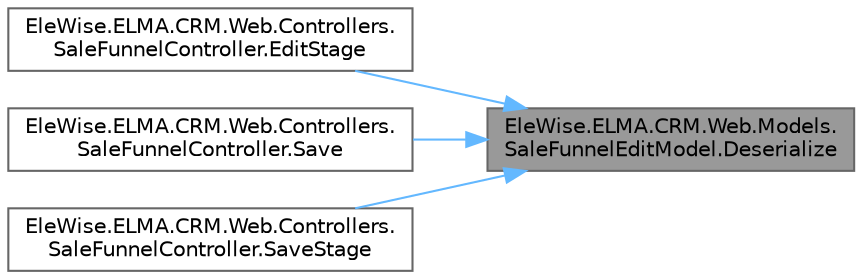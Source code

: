 digraph "EleWise.ELMA.CRM.Web.Models.SaleFunnelEditModel.Deserialize"
{
 // LATEX_PDF_SIZE
  bgcolor="transparent";
  edge [fontname=Helvetica,fontsize=10,labelfontname=Helvetica,labelfontsize=10];
  node [fontname=Helvetica,fontsize=10,shape=box,height=0.2,width=0.4];
  rankdir="RL";
  Node1 [id="Node000001",label="EleWise.ELMA.CRM.Web.Models.\lSaleFunnelEditModel.Deserialize",height=0.2,width=0.4,color="gray40", fillcolor="grey60", style="filled", fontcolor="black",tooltip=" "];
  Node1 -> Node2 [id="edge1_Node000001_Node000002",dir="back",color="steelblue1",style="solid",tooltip=" "];
  Node2 [id="Node000002",label="EleWise.ELMA.CRM.Web.Controllers.\lSaleFunnelController.EditStage",height=0.2,width=0.4,color="grey40", fillcolor="white", style="filled",URL="$class_ele_wise_1_1_e_l_m_a_1_1_c_r_m_1_1_web_1_1_controllers_1_1_sale_funnel_controller.html#a236831a752218bf0d283b98162b37d12",tooltip=" "];
  Node1 -> Node3 [id="edge2_Node000001_Node000003",dir="back",color="steelblue1",style="solid",tooltip=" "];
  Node3 [id="Node000003",label="EleWise.ELMA.CRM.Web.Controllers.\lSaleFunnelController.Save",height=0.2,width=0.4,color="grey40", fillcolor="white", style="filled",URL="$class_ele_wise_1_1_e_l_m_a_1_1_c_r_m_1_1_web_1_1_controllers_1_1_sale_funnel_controller.html#a2f61321d59128efaa56a2ee726d7ccc6",tooltip=" "];
  Node1 -> Node4 [id="edge3_Node000001_Node000004",dir="back",color="steelblue1",style="solid",tooltip=" "];
  Node4 [id="Node000004",label="EleWise.ELMA.CRM.Web.Controllers.\lSaleFunnelController.SaveStage",height=0.2,width=0.4,color="grey40", fillcolor="white", style="filled",URL="$class_ele_wise_1_1_e_l_m_a_1_1_c_r_m_1_1_web_1_1_controllers_1_1_sale_funnel_controller.html#a06e4fc5a44d29537dcd91788a4714dcc",tooltip=" "];
}
